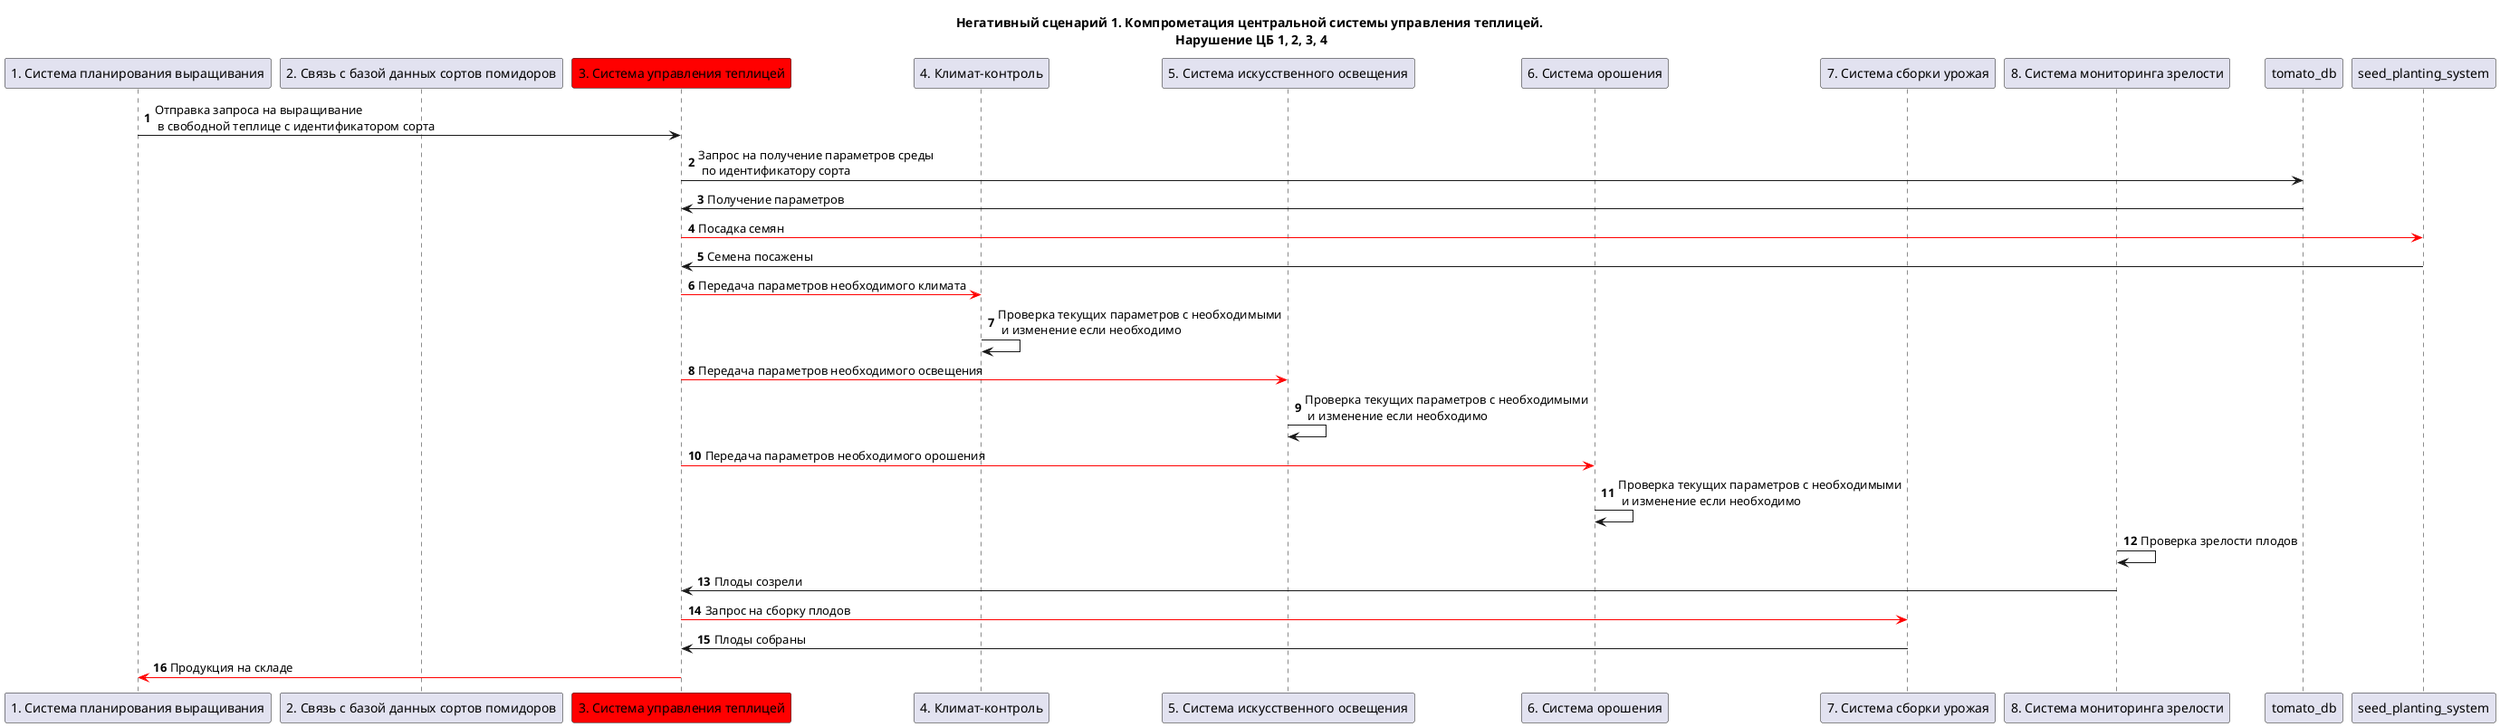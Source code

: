 @startuml "usecases"

title "Негативный сценарий 1. Компрометация центральной системы управления теплицей.\n Нарушение ЦБ 1, 2, 3, 4"

participant "1. Система планирования выращивания" as growing_manager_system
participant "2. Связь с базой данных сортов помидоров" as tomato_db_connection
participant "3. Система управления теплицей" as greenhouse_manager_system #red
participant "4. Климат-контроль" as climate_control
participant "5. Система искусственного освещения" as lighting_system
participant "6. Система орошения" as irrigation_system
participant "7. Система сборки урожая" as harvest_system
participant "8. Система мониторинга зрелости" as maturity_monitoring_system

autonumber

growing_manager_system -> greenhouse_manager_system: Отправка запроса на выращивание\n в свободной теплице с идентификатором сорта

greenhouse_manager_system -> tomato_db: Запрос на получение параметров среды\n по идентификатору сорта
tomato_db -> greenhouse_manager_system: Получение параметров

greenhouse_manager_system -[#red]> seed_planting_system: Посадка семян
seed_planting_system -> greenhouse_manager_system: Семена посажены

greenhouse_manager_system -[#red]> climate_control: Передача параметров необходимого климата
climate_control -> climate_control: Проверка текущих параметров с необходимыми\n и изменение если необходимо

greenhouse_manager_system -[#red]> lighting_system: Передача параметров необходимого освещения
lighting_system -> lighting_system: Проверка текущих параметров с необходимыми\n и изменение если необходимо

greenhouse_manager_system -[#red]> irrigation_system: Передача параметров необходимого орошения
irrigation_system -> irrigation_system: Проверка текущих параметров с необходимыми\n и изменение если необходимо

maturity_monitoring_system -> maturity_monitoring_system: Проверка зрелости плодов
maturity_monitoring_system -> greenhouse_manager_system: Плоды созрели

greenhouse_manager_system -[#red]> harvest_system: Запрос на сборку плодов
harvest_system -> greenhouse_manager_system: Плоды собраны

greenhouse_manager_system -[#red]> growing_manager_system: Продукция на складе

@enduml